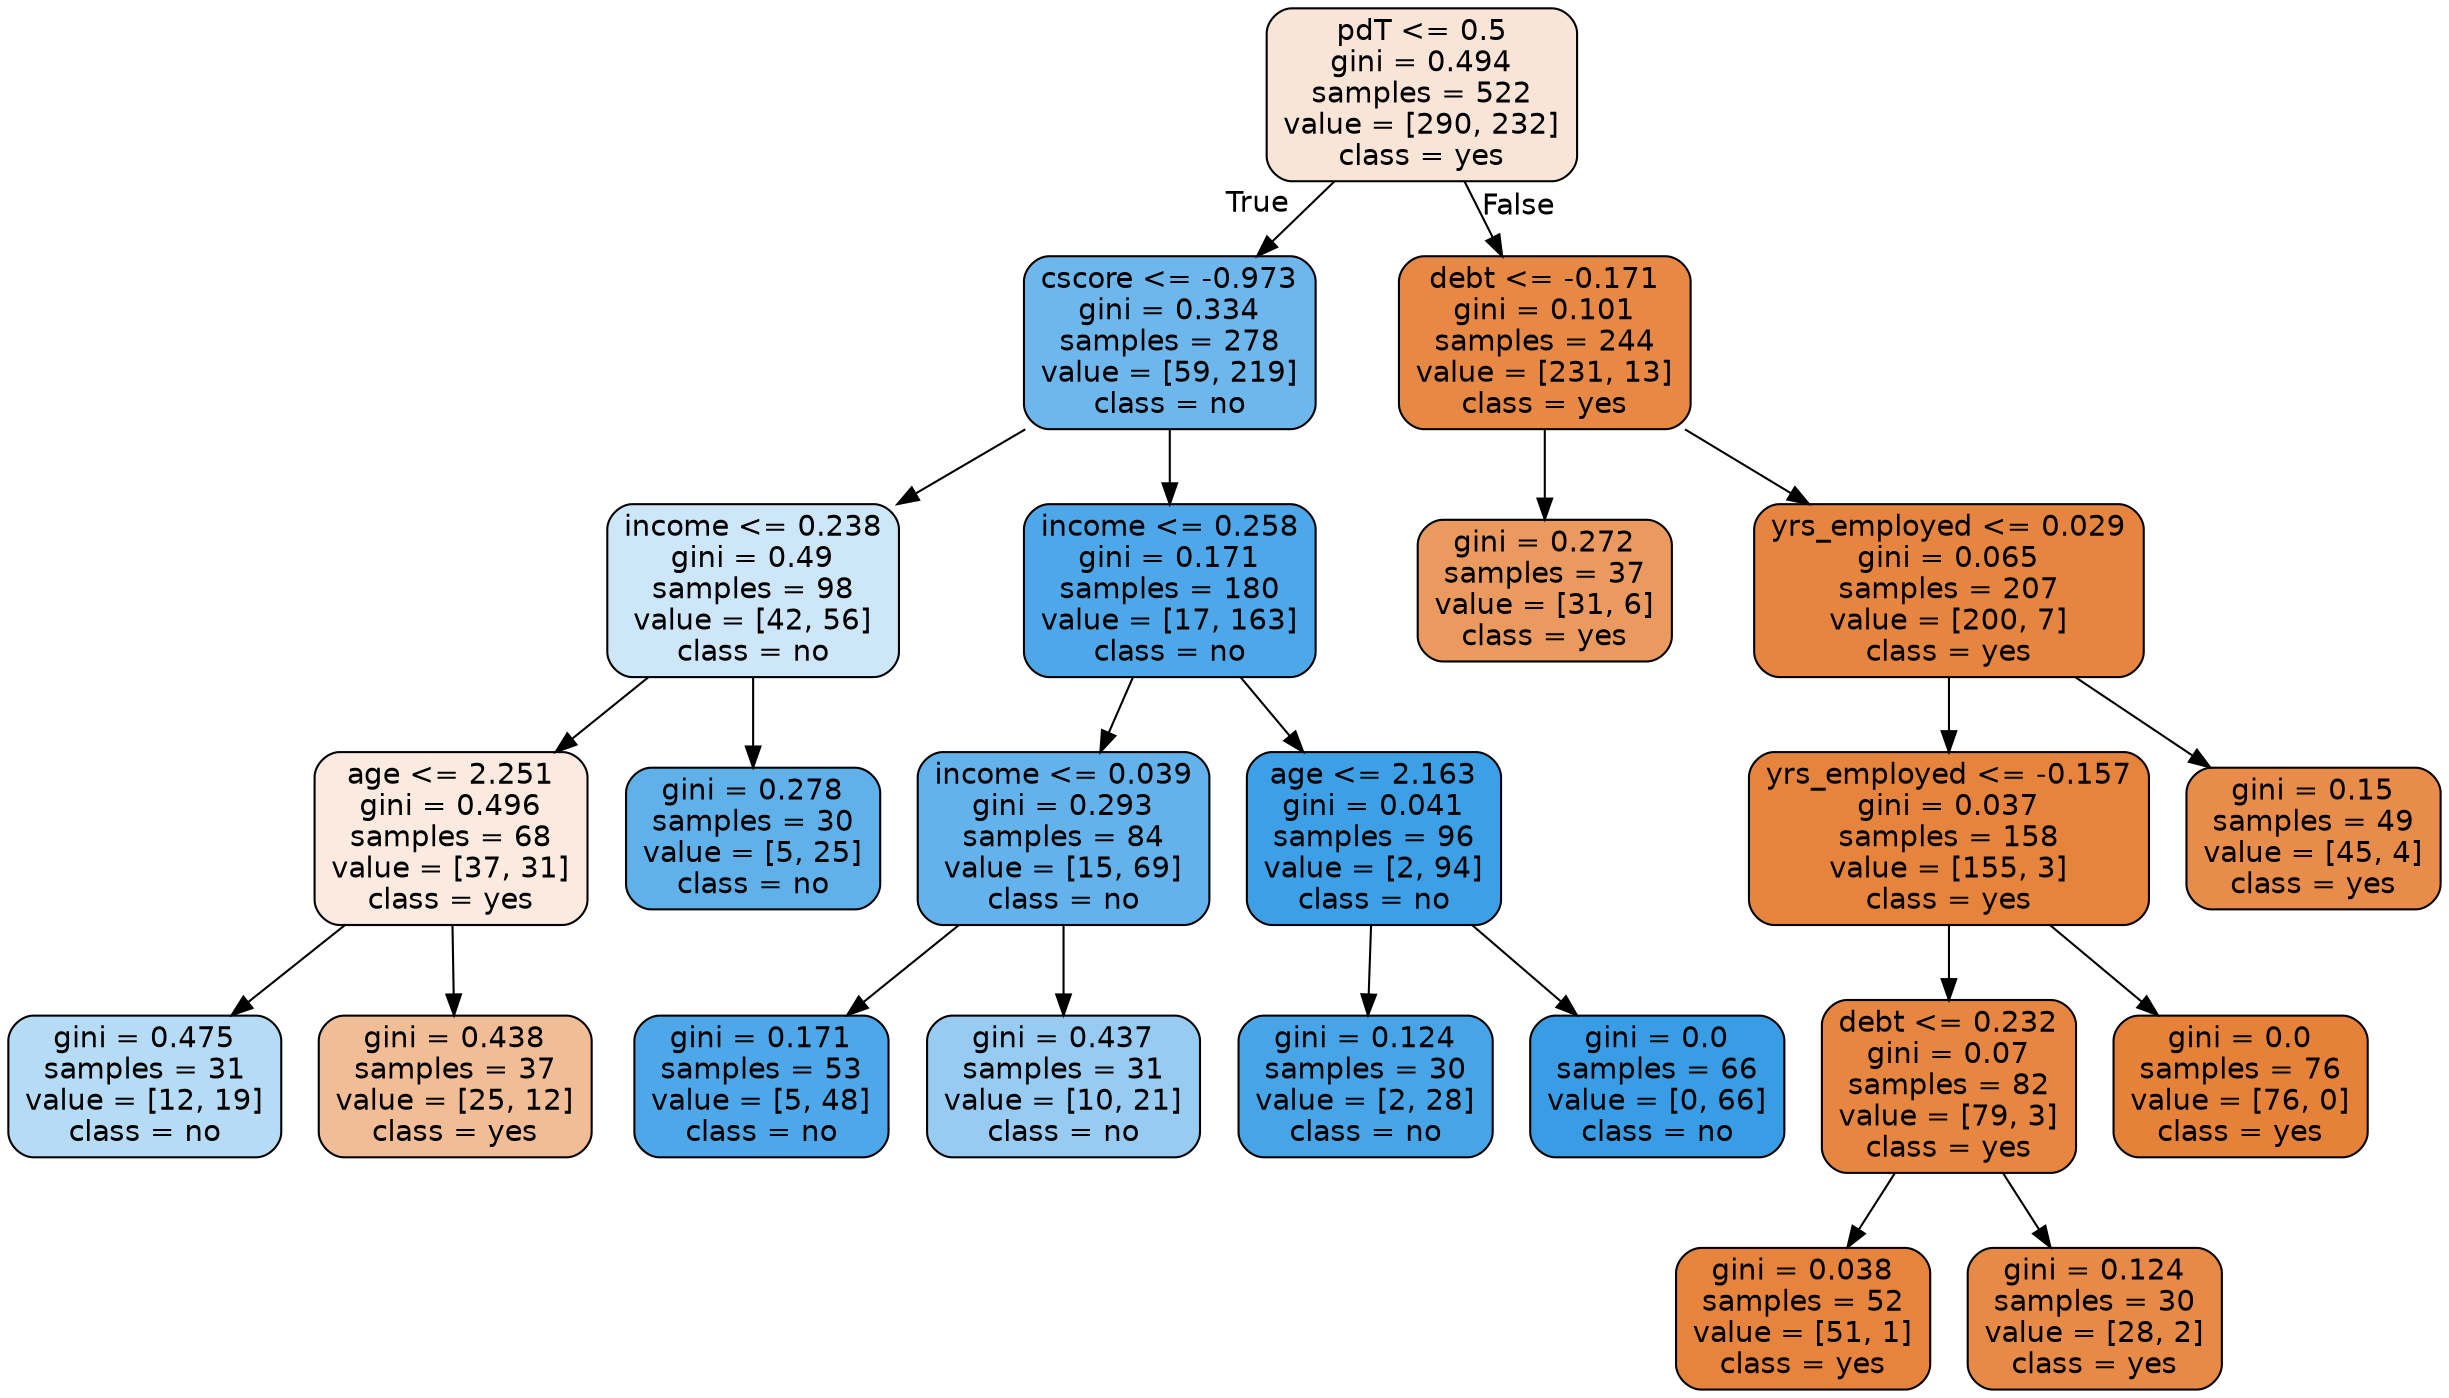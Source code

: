 digraph Tree {
node [shape=box, style="filled, rounded", color="black", fontname=helvetica] ;
edge [fontname=helvetica] ;
0 [label="pdT <= 0.5\ngini = 0.494\nsamples = 522\nvalue = [290, 232]\nclass = yes", fillcolor="#e5813933"] ;
1 [label="cscore <= -0.973\ngini = 0.334\nsamples = 278\nvalue = [59, 219]\nclass = no", fillcolor="#399de5ba"] ;
0 -> 1 [labeldistance=2.5, labelangle=45, headlabel="True"] ;
2 [label="income <= 0.238\ngini = 0.49\nsamples = 98\nvalue = [42, 56]\nclass = no", fillcolor="#399de540"] ;
1 -> 2 ;
3 [label="age <= 2.251\ngini = 0.496\nsamples = 68\nvalue = [37, 31]\nclass = yes", fillcolor="#e5813929"] ;
2 -> 3 ;
4 [label="gini = 0.475\nsamples = 31\nvalue = [12, 19]\nclass = no", fillcolor="#399de55e"] ;
3 -> 4 ;
5 [label="gini = 0.438\nsamples = 37\nvalue = [25, 12]\nclass = yes", fillcolor="#e5813985"] ;
3 -> 5 ;
6 [label="gini = 0.278\nsamples = 30\nvalue = [5, 25]\nclass = no", fillcolor="#399de5cc"] ;
2 -> 6 ;
7 [label="income <= 0.258\ngini = 0.171\nsamples = 180\nvalue = [17, 163]\nclass = no", fillcolor="#399de5e4"] ;
1 -> 7 ;
8 [label="income <= 0.039\ngini = 0.293\nsamples = 84\nvalue = [15, 69]\nclass = no", fillcolor="#399de5c8"] ;
7 -> 8 ;
9 [label="gini = 0.171\nsamples = 53\nvalue = [5, 48]\nclass = no", fillcolor="#399de5e4"] ;
8 -> 9 ;
10 [label="gini = 0.437\nsamples = 31\nvalue = [10, 21]\nclass = no", fillcolor="#399de586"] ;
8 -> 10 ;
11 [label="age <= 2.163\ngini = 0.041\nsamples = 96\nvalue = [2, 94]\nclass = no", fillcolor="#399de5fa"] ;
7 -> 11 ;
12 [label="gini = 0.124\nsamples = 30\nvalue = [2, 28]\nclass = no", fillcolor="#399de5ed"] ;
11 -> 12 ;
13 [label="gini = 0.0\nsamples = 66\nvalue = [0, 66]\nclass = no", fillcolor="#399de5ff"] ;
11 -> 13 ;
14 [label="debt <= -0.171\ngini = 0.101\nsamples = 244\nvalue = [231, 13]\nclass = yes", fillcolor="#e58139f1"] ;
0 -> 14 [labeldistance=2.5, labelangle=-45, headlabel="False"] ;
15 [label="gini = 0.272\nsamples = 37\nvalue = [31, 6]\nclass = yes", fillcolor="#e58139ce"] ;
14 -> 15 ;
16 [label="yrs_employed <= 0.029\ngini = 0.065\nsamples = 207\nvalue = [200, 7]\nclass = yes", fillcolor="#e58139f6"] ;
14 -> 16 ;
17 [label="yrs_employed <= -0.157\ngini = 0.037\nsamples = 158\nvalue = [155, 3]\nclass = yes", fillcolor="#e58139fa"] ;
16 -> 17 ;
18 [label="debt <= 0.232\ngini = 0.07\nsamples = 82\nvalue = [79, 3]\nclass = yes", fillcolor="#e58139f5"] ;
17 -> 18 ;
19 [label="gini = 0.038\nsamples = 52\nvalue = [51, 1]\nclass = yes", fillcolor="#e58139fa"] ;
18 -> 19 ;
20 [label="gini = 0.124\nsamples = 30\nvalue = [28, 2]\nclass = yes", fillcolor="#e58139ed"] ;
18 -> 20 ;
21 [label="gini = 0.0\nsamples = 76\nvalue = [76, 0]\nclass = yes", fillcolor="#e58139ff"] ;
17 -> 21 ;
22 [label="gini = 0.15\nsamples = 49\nvalue = [45, 4]\nclass = yes", fillcolor="#e58139e8"] ;
16 -> 22 ;
}